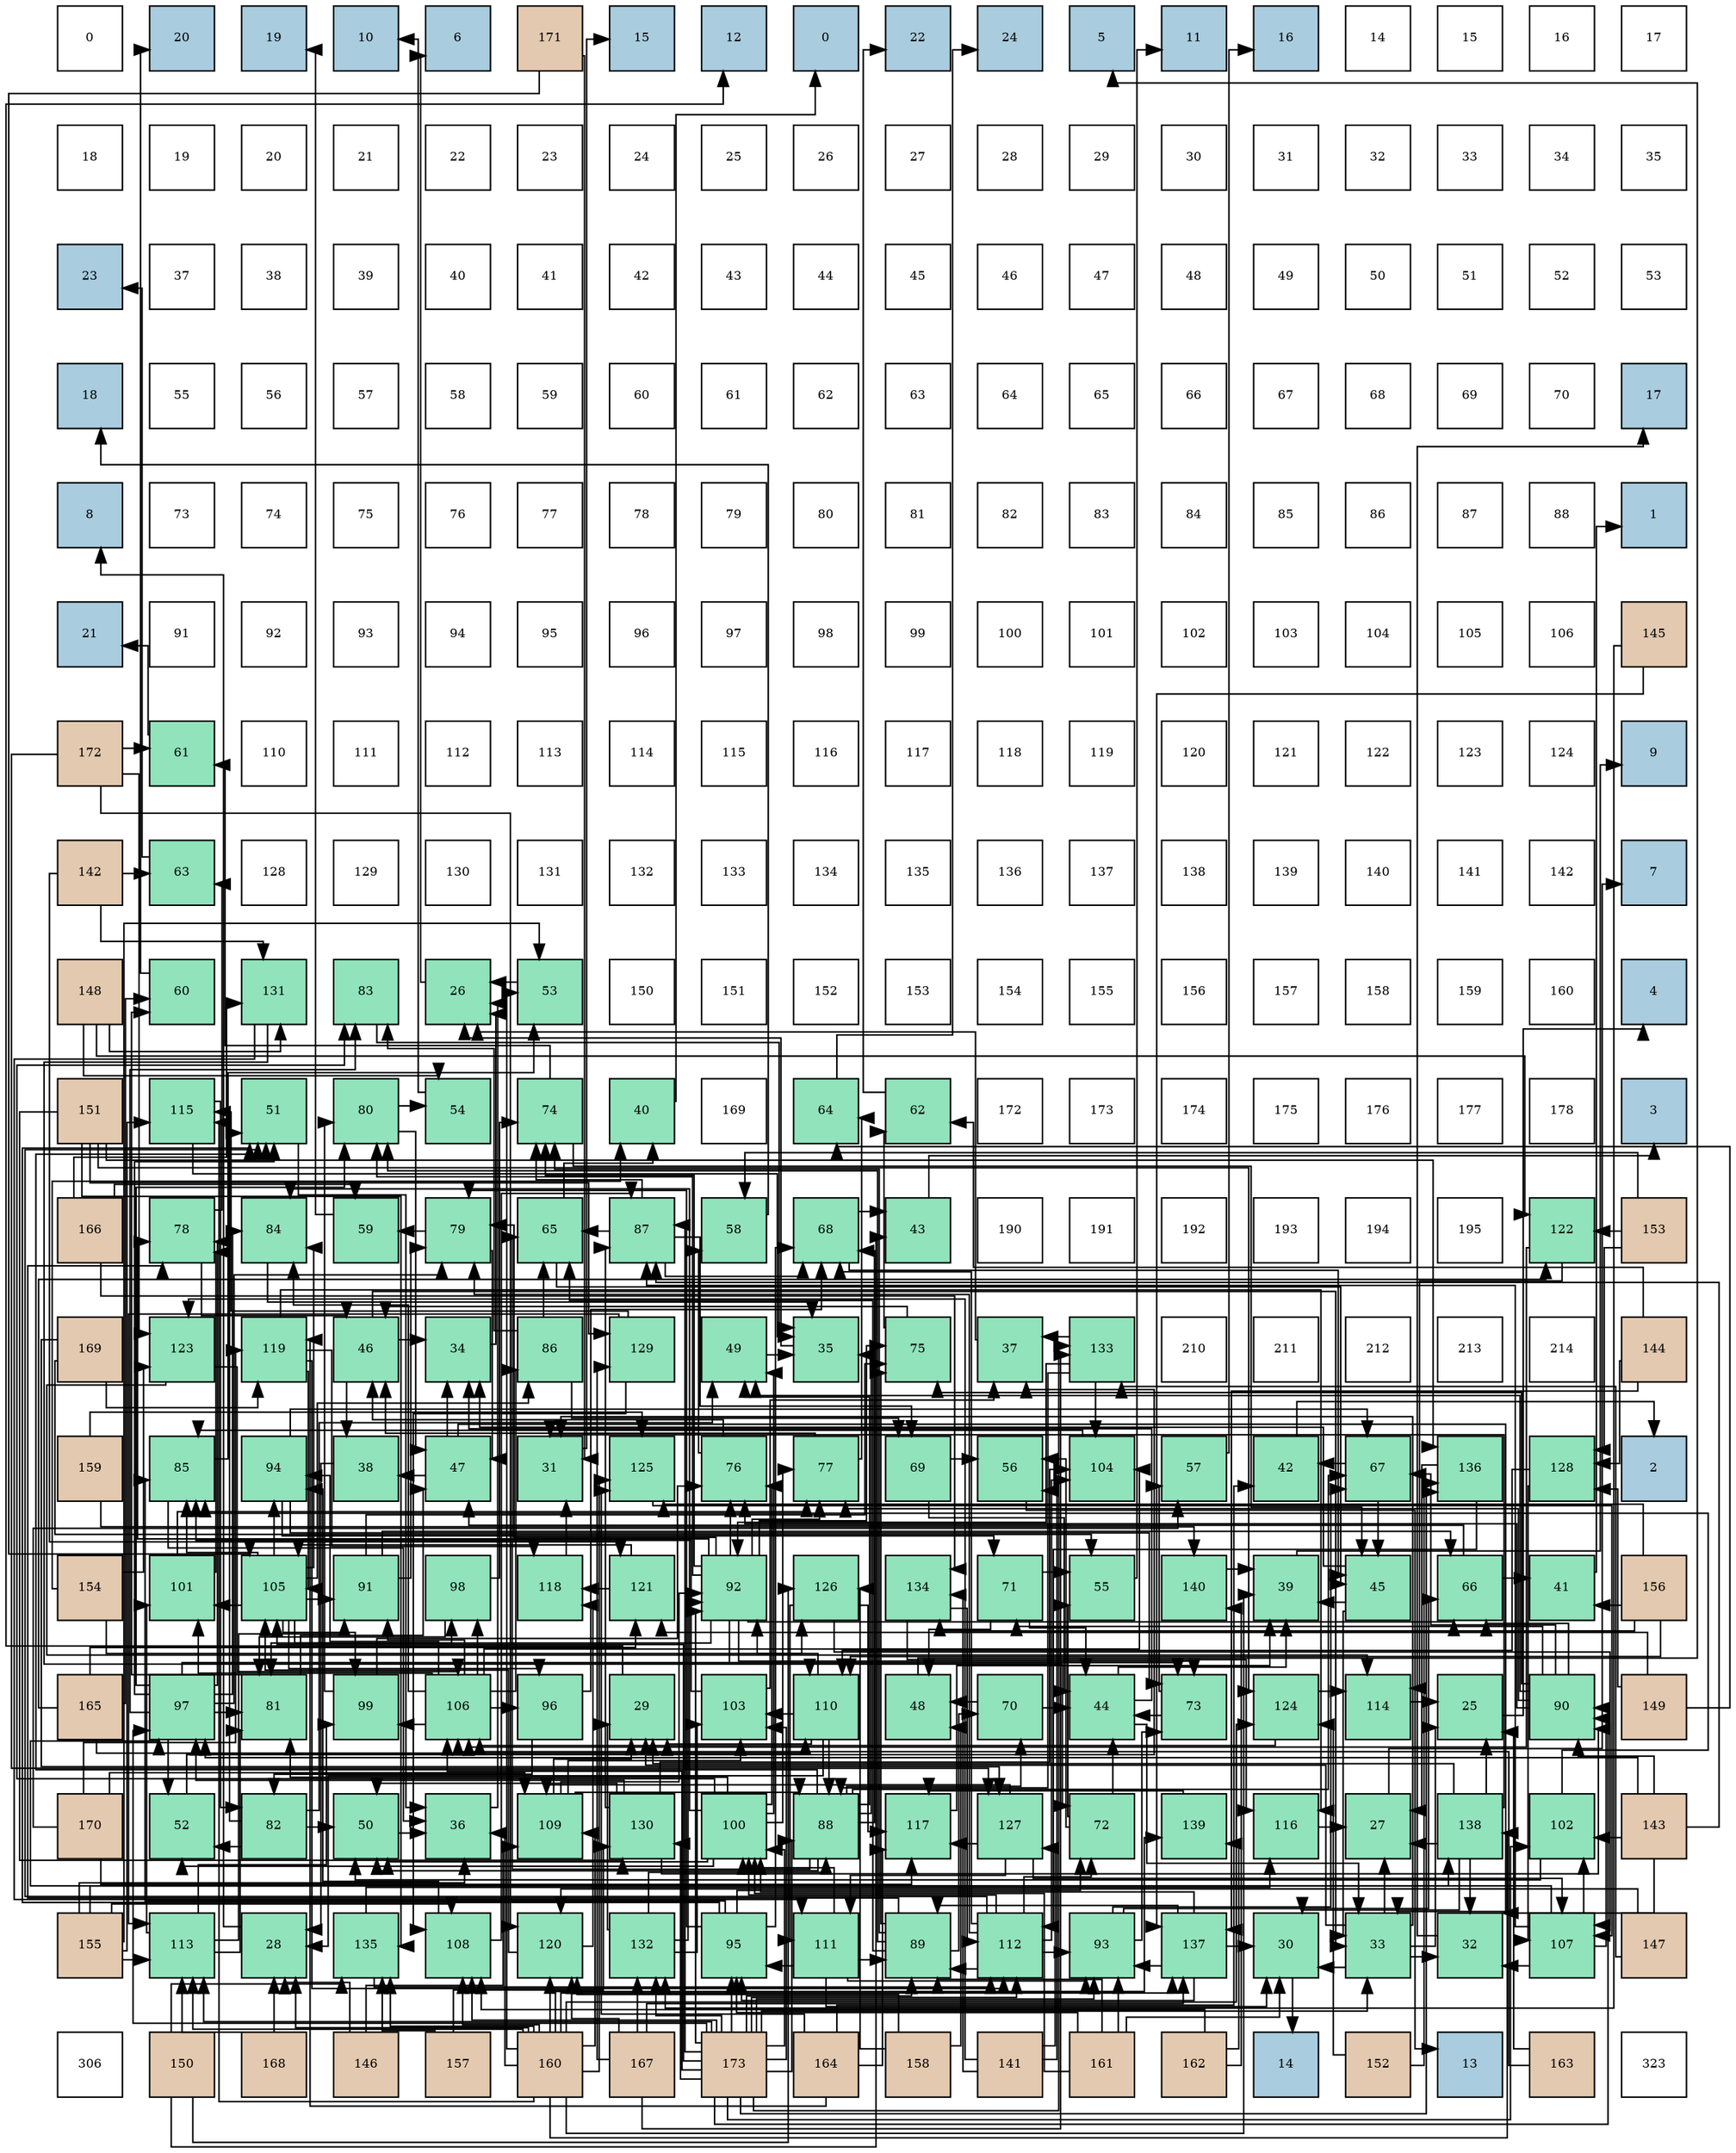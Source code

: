 digraph layout{
 rankdir=TB;
 splines=ortho;
 node [style=filled shape=square fixedsize=true width=0.6];
0[label="0", fontsize=8, fillcolor="#ffffff"];
1[label="20", fontsize=8, fillcolor="#a9ccde"];
2[label="19", fontsize=8, fillcolor="#a9ccde"];
3[label="10", fontsize=8, fillcolor="#a9ccde"];
4[label="6", fontsize=8, fillcolor="#a9ccde"];
5[label="171", fontsize=8, fillcolor="#e3c9af"];
6[label="15", fontsize=8, fillcolor="#a9ccde"];
7[label="12", fontsize=8, fillcolor="#a9ccde"];
8[label="0", fontsize=8, fillcolor="#a9ccde"];
9[label="22", fontsize=8, fillcolor="#a9ccde"];
10[label="24", fontsize=8, fillcolor="#a9ccde"];
11[label="5", fontsize=8, fillcolor="#a9ccde"];
12[label="11", fontsize=8, fillcolor="#a9ccde"];
13[label="16", fontsize=8, fillcolor="#a9ccde"];
14[label="14", fontsize=8, fillcolor="#ffffff"];
15[label="15", fontsize=8, fillcolor="#ffffff"];
16[label="16", fontsize=8, fillcolor="#ffffff"];
17[label="17", fontsize=8, fillcolor="#ffffff"];
18[label="18", fontsize=8, fillcolor="#ffffff"];
19[label="19", fontsize=8, fillcolor="#ffffff"];
20[label="20", fontsize=8, fillcolor="#ffffff"];
21[label="21", fontsize=8, fillcolor="#ffffff"];
22[label="22", fontsize=8, fillcolor="#ffffff"];
23[label="23", fontsize=8, fillcolor="#ffffff"];
24[label="24", fontsize=8, fillcolor="#ffffff"];
25[label="25", fontsize=8, fillcolor="#ffffff"];
26[label="26", fontsize=8, fillcolor="#ffffff"];
27[label="27", fontsize=8, fillcolor="#ffffff"];
28[label="28", fontsize=8, fillcolor="#ffffff"];
29[label="29", fontsize=8, fillcolor="#ffffff"];
30[label="30", fontsize=8, fillcolor="#ffffff"];
31[label="31", fontsize=8, fillcolor="#ffffff"];
32[label="32", fontsize=8, fillcolor="#ffffff"];
33[label="33", fontsize=8, fillcolor="#ffffff"];
34[label="34", fontsize=8, fillcolor="#ffffff"];
35[label="35", fontsize=8, fillcolor="#ffffff"];
36[label="23", fontsize=8, fillcolor="#a9ccde"];
37[label="37", fontsize=8, fillcolor="#ffffff"];
38[label="38", fontsize=8, fillcolor="#ffffff"];
39[label="39", fontsize=8, fillcolor="#ffffff"];
40[label="40", fontsize=8, fillcolor="#ffffff"];
41[label="41", fontsize=8, fillcolor="#ffffff"];
42[label="42", fontsize=8, fillcolor="#ffffff"];
43[label="43", fontsize=8, fillcolor="#ffffff"];
44[label="44", fontsize=8, fillcolor="#ffffff"];
45[label="45", fontsize=8, fillcolor="#ffffff"];
46[label="46", fontsize=8, fillcolor="#ffffff"];
47[label="47", fontsize=8, fillcolor="#ffffff"];
48[label="48", fontsize=8, fillcolor="#ffffff"];
49[label="49", fontsize=8, fillcolor="#ffffff"];
50[label="50", fontsize=8, fillcolor="#ffffff"];
51[label="51", fontsize=8, fillcolor="#ffffff"];
52[label="52", fontsize=8, fillcolor="#ffffff"];
53[label="53", fontsize=8, fillcolor="#ffffff"];
54[label="18", fontsize=8, fillcolor="#a9ccde"];
55[label="55", fontsize=8, fillcolor="#ffffff"];
56[label="56", fontsize=8, fillcolor="#ffffff"];
57[label="57", fontsize=8, fillcolor="#ffffff"];
58[label="58", fontsize=8, fillcolor="#ffffff"];
59[label="59", fontsize=8, fillcolor="#ffffff"];
60[label="60", fontsize=8, fillcolor="#ffffff"];
61[label="61", fontsize=8, fillcolor="#ffffff"];
62[label="62", fontsize=8, fillcolor="#ffffff"];
63[label="63", fontsize=8, fillcolor="#ffffff"];
64[label="64", fontsize=8, fillcolor="#ffffff"];
65[label="65", fontsize=8, fillcolor="#ffffff"];
66[label="66", fontsize=8, fillcolor="#ffffff"];
67[label="67", fontsize=8, fillcolor="#ffffff"];
68[label="68", fontsize=8, fillcolor="#ffffff"];
69[label="69", fontsize=8, fillcolor="#ffffff"];
70[label="70", fontsize=8, fillcolor="#ffffff"];
71[label="17", fontsize=8, fillcolor="#a9ccde"];
72[label="8", fontsize=8, fillcolor="#a9ccde"];
73[label="73", fontsize=8, fillcolor="#ffffff"];
74[label="74", fontsize=8, fillcolor="#ffffff"];
75[label="75", fontsize=8, fillcolor="#ffffff"];
76[label="76", fontsize=8, fillcolor="#ffffff"];
77[label="77", fontsize=8, fillcolor="#ffffff"];
78[label="78", fontsize=8, fillcolor="#ffffff"];
79[label="79", fontsize=8, fillcolor="#ffffff"];
80[label="80", fontsize=8, fillcolor="#ffffff"];
81[label="81", fontsize=8, fillcolor="#ffffff"];
82[label="82", fontsize=8, fillcolor="#ffffff"];
83[label="83", fontsize=8, fillcolor="#ffffff"];
84[label="84", fontsize=8, fillcolor="#ffffff"];
85[label="85", fontsize=8, fillcolor="#ffffff"];
86[label="86", fontsize=8, fillcolor="#ffffff"];
87[label="87", fontsize=8, fillcolor="#ffffff"];
88[label="88", fontsize=8, fillcolor="#ffffff"];
89[label="1", fontsize=8, fillcolor="#a9ccde"];
90[label="21", fontsize=8, fillcolor="#a9ccde"];
91[label="91", fontsize=8, fillcolor="#ffffff"];
92[label="92", fontsize=8, fillcolor="#ffffff"];
93[label="93", fontsize=8, fillcolor="#ffffff"];
94[label="94", fontsize=8, fillcolor="#ffffff"];
95[label="95", fontsize=8, fillcolor="#ffffff"];
96[label="96", fontsize=8, fillcolor="#ffffff"];
97[label="97", fontsize=8, fillcolor="#ffffff"];
98[label="98", fontsize=8, fillcolor="#ffffff"];
99[label="99", fontsize=8, fillcolor="#ffffff"];
100[label="100", fontsize=8, fillcolor="#ffffff"];
101[label="101", fontsize=8, fillcolor="#ffffff"];
102[label="102", fontsize=8, fillcolor="#ffffff"];
103[label="103", fontsize=8, fillcolor="#ffffff"];
104[label="104", fontsize=8, fillcolor="#ffffff"];
105[label="105", fontsize=8, fillcolor="#ffffff"];
106[label="106", fontsize=8, fillcolor="#ffffff"];
107[label="145", fontsize=8, fillcolor="#e3c9af"];
108[label="172", fontsize=8, fillcolor="#e3c9af"];
109[label="61", fontsize=8, fillcolor="#91e3bb"];
110[label="110", fontsize=8, fillcolor="#ffffff"];
111[label="111", fontsize=8, fillcolor="#ffffff"];
112[label="112", fontsize=8, fillcolor="#ffffff"];
113[label="113", fontsize=8, fillcolor="#ffffff"];
114[label="114", fontsize=8, fillcolor="#ffffff"];
115[label="115", fontsize=8, fillcolor="#ffffff"];
116[label="116", fontsize=8, fillcolor="#ffffff"];
117[label="117", fontsize=8, fillcolor="#ffffff"];
118[label="118", fontsize=8, fillcolor="#ffffff"];
119[label="119", fontsize=8, fillcolor="#ffffff"];
120[label="120", fontsize=8, fillcolor="#ffffff"];
121[label="121", fontsize=8, fillcolor="#ffffff"];
122[label="122", fontsize=8, fillcolor="#ffffff"];
123[label="123", fontsize=8, fillcolor="#ffffff"];
124[label="124", fontsize=8, fillcolor="#ffffff"];
125[label="9", fontsize=8, fillcolor="#a9ccde"];
126[label="142", fontsize=8, fillcolor="#e3c9af"];
127[label="63", fontsize=8, fillcolor="#91e3bb"];
128[label="128", fontsize=8, fillcolor="#ffffff"];
129[label="129", fontsize=8, fillcolor="#ffffff"];
130[label="130", fontsize=8, fillcolor="#ffffff"];
131[label="131", fontsize=8, fillcolor="#ffffff"];
132[label="132", fontsize=8, fillcolor="#ffffff"];
133[label="133", fontsize=8, fillcolor="#ffffff"];
134[label="134", fontsize=8, fillcolor="#ffffff"];
135[label="135", fontsize=8, fillcolor="#ffffff"];
136[label="136", fontsize=8, fillcolor="#ffffff"];
137[label="137", fontsize=8, fillcolor="#ffffff"];
138[label="138", fontsize=8, fillcolor="#ffffff"];
139[label="139", fontsize=8, fillcolor="#ffffff"];
140[label="140", fontsize=8, fillcolor="#ffffff"];
141[label="141", fontsize=8, fillcolor="#ffffff"];
142[label="142", fontsize=8, fillcolor="#ffffff"];
143[label="7", fontsize=8, fillcolor="#a9ccde"];
144[label="148", fontsize=8, fillcolor="#e3c9af"];
145[label="60", fontsize=8, fillcolor="#91e3bb"];
146[label="131", fontsize=8, fillcolor="#91e3bb"];
147[label="83", fontsize=8, fillcolor="#91e3bb"];
148[label="26", fontsize=8, fillcolor="#91e3bb"];
149[label="53", fontsize=8, fillcolor="#91e3bb"];
150[label="150", fontsize=8, fillcolor="#ffffff"];
151[label="151", fontsize=8, fillcolor="#ffffff"];
152[label="152", fontsize=8, fillcolor="#ffffff"];
153[label="153", fontsize=8, fillcolor="#ffffff"];
154[label="154", fontsize=8, fillcolor="#ffffff"];
155[label="155", fontsize=8, fillcolor="#ffffff"];
156[label="156", fontsize=8, fillcolor="#ffffff"];
157[label="157", fontsize=8, fillcolor="#ffffff"];
158[label="158", fontsize=8, fillcolor="#ffffff"];
159[label="159", fontsize=8, fillcolor="#ffffff"];
160[label="160", fontsize=8, fillcolor="#ffffff"];
161[label="4", fontsize=8, fillcolor="#a9ccde"];
162[label="151", fontsize=8, fillcolor="#e3c9af"];
163[label="115", fontsize=8, fillcolor="#91e3bb"];
164[label="51", fontsize=8, fillcolor="#91e3bb"];
165[label="80", fontsize=8, fillcolor="#91e3bb"];
166[label="54", fontsize=8, fillcolor="#91e3bb"];
167[label="74", fontsize=8, fillcolor="#91e3bb"];
168[label="40", fontsize=8, fillcolor="#91e3bb"];
169[label="169", fontsize=8, fillcolor="#ffffff"];
170[label="64", fontsize=8, fillcolor="#91e3bb"];
171[label="62", fontsize=8, fillcolor="#91e3bb"];
172[label="172", fontsize=8, fillcolor="#ffffff"];
173[label="173", fontsize=8, fillcolor="#ffffff"];
174[label="174", fontsize=8, fillcolor="#ffffff"];
175[label="175", fontsize=8, fillcolor="#ffffff"];
176[label="176", fontsize=8, fillcolor="#ffffff"];
177[label="177", fontsize=8, fillcolor="#ffffff"];
178[label="178", fontsize=8, fillcolor="#ffffff"];
179[label="3", fontsize=8, fillcolor="#a9ccde"];
180[label="166", fontsize=8, fillcolor="#e3c9af"];
181[label="78", fontsize=8, fillcolor="#91e3bb"];
182[label="84", fontsize=8, fillcolor="#91e3bb"];
183[label="59", fontsize=8, fillcolor="#91e3bb"];
184[label="79", fontsize=8, fillcolor="#91e3bb"];
185[label="65", fontsize=8, fillcolor="#91e3bb"];
186[label="87", fontsize=8, fillcolor="#91e3bb"];
187[label="58", fontsize=8, fillcolor="#91e3bb"];
188[label="68", fontsize=8, fillcolor="#91e3bb"];
189[label="43", fontsize=8, fillcolor="#91e3bb"];
190[label="190", fontsize=8, fillcolor="#ffffff"];
191[label="191", fontsize=8, fillcolor="#ffffff"];
192[label="192", fontsize=8, fillcolor="#ffffff"];
193[label="193", fontsize=8, fillcolor="#ffffff"];
194[label="194", fontsize=8, fillcolor="#ffffff"];
195[label="195", fontsize=8, fillcolor="#ffffff"];
196[label="122", fontsize=8, fillcolor="#91e3bb"];
197[label="153", fontsize=8, fillcolor="#e3c9af"];
198[label="169", fontsize=8, fillcolor="#e3c9af"];
199[label="123", fontsize=8, fillcolor="#91e3bb"];
200[label="119", fontsize=8, fillcolor="#91e3bb"];
201[label="46", fontsize=8, fillcolor="#91e3bb"];
202[label="34", fontsize=8, fillcolor="#91e3bb"];
203[label="86", fontsize=8, fillcolor="#91e3bb"];
204[label="129", fontsize=8, fillcolor="#91e3bb"];
205[label="49", fontsize=8, fillcolor="#91e3bb"];
206[label="35", fontsize=8, fillcolor="#91e3bb"];
207[label="75", fontsize=8, fillcolor="#91e3bb"];
208[label="37", fontsize=8, fillcolor="#91e3bb"];
209[label="133", fontsize=8, fillcolor="#91e3bb"];
210[label="210", fontsize=8, fillcolor="#ffffff"];
211[label="211", fontsize=8, fillcolor="#ffffff"];
212[label="212", fontsize=8, fillcolor="#ffffff"];
213[label="213", fontsize=8, fillcolor="#ffffff"];
214[label="214", fontsize=8, fillcolor="#ffffff"];
215[label="144", fontsize=8, fillcolor="#e3c9af"];
216[label="159", fontsize=8, fillcolor="#e3c9af"];
217[label="85", fontsize=8, fillcolor="#91e3bb"];
218[label="94", fontsize=8, fillcolor="#91e3bb"];
219[label="38", fontsize=8, fillcolor="#91e3bb"];
220[label="47", fontsize=8, fillcolor="#91e3bb"];
221[label="31", fontsize=8, fillcolor="#91e3bb"];
222[label="125", fontsize=8, fillcolor="#91e3bb"];
223[label="76", fontsize=8, fillcolor="#91e3bb"];
224[label="77", fontsize=8, fillcolor="#91e3bb"];
225[label="69", fontsize=8, fillcolor="#91e3bb"];
226[label="56", fontsize=8, fillcolor="#91e3bb"];
227[label="104", fontsize=8, fillcolor="#91e3bb"];
228[label="57", fontsize=8, fillcolor="#91e3bb"];
229[label="42", fontsize=8, fillcolor="#91e3bb"];
230[label="67", fontsize=8, fillcolor="#91e3bb"];
231[label="136", fontsize=8, fillcolor="#91e3bb"];
232[label="128", fontsize=8, fillcolor="#91e3bb"];
233[label="2", fontsize=8, fillcolor="#a9ccde"];
234[label="154", fontsize=8, fillcolor="#e3c9af"];
235[label="101", fontsize=8, fillcolor="#91e3bb"];
236[label="105", fontsize=8, fillcolor="#91e3bb"];
237[label="91", fontsize=8, fillcolor="#91e3bb"];
238[label="98", fontsize=8, fillcolor="#91e3bb"];
239[label="118", fontsize=8, fillcolor="#91e3bb"];
240[label="121", fontsize=8, fillcolor="#91e3bb"];
241[label="92", fontsize=8, fillcolor="#91e3bb"];
242[label="126", fontsize=8, fillcolor="#91e3bb"];
243[label="134", fontsize=8, fillcolor="#91e3bb"];
244[label="71", fontsize=8, fillcolor="#91e3bb"];
245[label="55", fontsize=8, fillcolor="#91e3bb"];
246[label="140", fontsize=8, fillcolor="#91e3bb"];
247[label="39", fontsize=8, fillcolor="#91e3bb"];
248[label="45", fontsize=8, fillcolor="#91e3bb"];
249[label="66", fontsize=8, fillcolor="#91e3bb"];
250[label="41", fontsize=8, fillcolor="#91e3bb"];
251[label="156", fontsize=8, fillcolor="#e3c9af"];
252[label="165", fontsize=8, fillcolor="#e3c9af"];
253[label="97", fontsize=8, fillcolor="#91e3bb"];
254[label="81", fontsize=8, fillcolor="#91e3bb"];
255[label="99", fontsize=8, fillcolor="#91e3bb"];
256[label="106", fontsize=8, fillcolor="#91e3bb"];
257[label="96", fontsize=8, fillcolor="#91e3bb"];
258[label="29", fontsize=8, fillcolor="#91e3bb"];
259[label="103", fontsize=8, fillcolor="#91e3bb"];
260[label="110", fontsize=8, fillcolor="#91e3bb"];
261[label="48", fontsize=8, fillcolor="#91e3bb"];
262[label="70", fontsize=8, fillcolor="#91e3bb"];
263[label="44", fontsize=8, fillcolor="#91e3bb"];
264[label="73", fontsize=8, fillcolor="#91e3bb"];
265[label="124", fontsize=8, fillcolor="#91e3bb"];
266[label="114", fontsize=8, fillcolor="#91e3bb"];
267[label="25", fontsize=8, fillcolor="#91e3bb"];
268[label="90", fontsize=8, fillcolor="#91e3bb"];
269[label="149", fontsize=8, fillcolor="#e3c9af"];
270[label="170", fontsize=8, fillcolor="#e3c9af"];
271[label="52", fontsize=8, fillcolor="#91e3bb"];
272[label="82", fontsize=8, fillcolor="#91e3bb"];
273[label="50", fontsize=8, fillcolor="#91e3bb"];
274[label="36", fontsize=8, fillcolor="#91e3bb"];
275[label="109", fontsize=8, fillcolor="#91e3bb"];
276[label="130", fontsize=8, fillcolor="#91e3bb"];
277[label="100", fontsize=8, fillcolor="#91e3bb"];
278[label="88", fontsize=8, fillcolor="#91e3bb"];
279[label="117", fontsize=8, fillcolor="#91e3bb"];
280[label="127", fontsize=8, fillcolor="#91e3bb"];
281[label="72", fontsize=8, fillcolor="#91e3bb"];
282[label="139", fontsize=8, fillcolor="#91e3bb"];
283[label="116", fontsize=8, fillcolor="#91e3bb"];
284[label="27", fontsize=8, fillcolor="#91e3bb"];
285[label="138", fontsize=8, fillcolor="#91e3bb"];
286[label="102", fontsize=8, fillcolor="#91e3bb"];
287[label="143", fontsize=8, fillcolor="#e3c9af"];
288[label="155", fontsize=8, fillcolor="#e3c9af"];
289[label="113", fontsize=8, fillcolor="#91e3bb"];
290[label="28", fontsize=8, fillcolor="#91e3bb"];
291[label="135", fontsize=8, fillcolor="#91e3bb"];
292[label="108", fontsize=8, fillcolor="#91e3bb"];
293[label="120", fontsize=8, fillcolor="#91e3bb"];
294[label="132", fontsize=8, fillcolor="#91e3bb"];
295[label="95", fontsize=8, fillcolor="#91e3bb"];
296[label="111", fontsize=8, fillcolor="#91e3bb"];
297[label="89", fontsize=8, fillcolor="#91e3bb"];
298[label="112", fontsize=8, fillcolor="#91e3bb"];
299[label="93", fontsize=8, fillcolor="#91e3bb"];
300[label="137", fontsize=8, fillcolor="#91e3bb"];
301[label="30", fontsize=8, fillcolor="#91e3bb"];
302[label="33", fontsize=8, fillcolor="#91e3bb"];
303[label="32", fontsize=8, fillcolor="#91e3bb"];
304[label="107", fontsize=8, fillcolor="#91e3bb"];
305[label="147", fontsize=8, fillcolor="#e3c9af"];
306[label="306", fontsize=8, fillcolor="#ffffff"];
307[label="150", fontsize=8, fillcolor="#e3c9af"];
308[label="168", fontsize=8, fillcolor="#e3c9af"];
309[label="146", fontsize=8, fillcolor="#e3c9af"];
310[label="157", fontsize=8, fillcolor="#e3c9af"];
311[label="160", fontsize=8, fillcolor="#e3c9af"];
312[label="167", fontsize=8, fillcolor="#e3c9af"];
313[label="173", fontsize=8, fillcolor="#e3c9af"];
314[label="164", fontsize=8, fillcolor="#e3c9af"];
315[label="158", fontsize=8, fillcolor="#e3c9af"];
316[label="141", fontsize=8, fillcolor="#e3c9af"];
317[label="161", fontsize=8, fillcolor="#e3c9af"];
318[label="162", fontsize=8, fillcolor="#e3c9af"];
319[label="14", fontsize=8, fillcolor="#a9ccde"];
320[label="152", fontsize=8, fillcolor="#e3c9af"];
321[label="13", fontsize=8, fillcolor="#a9ccde"];
322[label="163", fontsize=8, fillcolor="#e3c9af"];
323[label="323", fontsize=8, fillcolor="#ffffff"];
edge [constraint=false, style=vis];267 -> 161;
148 -> 4;
284 -> 143;
290 -> 72;
258 -> 7;
301 -> 319;
221 -> 6;
303 -> 71;
302 -> 267;
302 -> 284;
302 -> 258;
302 -> 301;
302 -> 221;
302 -> 303;
202 -> 148;
206 -> 148;
274 -> 148;
208 -> 148;
219 -> 290;
247 -> 125;
168 -> 8;
250 -> 89;
229 -> 233;
189 -> 179;
263 -> 302;
263 -> 202;
263 -> 247;
248 -> 302;
248 -> 202;
248 -> 247;
201 -> 302;
201 -> 202;
201 -> 219;
220 -> 302;
220 -> 202;
220 -> 219;
261 -> 11;
205 -> 206;
273 -> 274;
164 -> 274;
271 -> 208;
149 -> 148;
166 -> 3;
245 -> 12;
226 -> 321;
228 -> 13;
187 -> 54;
183 -> 2;
145 -> 1;
109 -> 90;
171 -> 9;
127 -> 36;
170 -> 10;
185 -> 168;
185 -> 248;
249 -> 250;
249 -> 220;
230 -> 229;
230 -> 248;
188 -> 189;
188 -> 248;
225 -> 263;
225 -> 226;
262 -> 263;
262 -> 261;
244 -> 263;
244 -> 261;
244 -> 245;
281 -> 263;
281 -> 245;
281 -> 226;
264 -> 263;
264 -> 228;
167 -> 248;
167 -> 109;
207 -> 201;
207 -> 171;
223 -> 201;
223 -> 187;
224 -> 201;
224 -> 170;
181 -> 201;
181 -> 127;
184 -> 220;
184 -> 183;
165 -> 220;
165 -> 166;
254 -> 220;
254 -> 145;
272 -> 205;
272 -> 273;
272 -> 164;
272 -> 271;
147 -> 206;
182 -> 206;
217 -> 274;
217 -> 149;
203 -> 185;
203 -> 225;
203 -> 147;
186 -> 185;
186 -> 188;
186 -> 225;
186 -> 167;
278 -> 206;
278 -> 205;
278 -> 273;
278 -> 164;
278 -> 185;
278 -> 230;
278 -> 188;
278 -> 262;
297 -> 185;
297 -> 262;
297 -> 167;
297 -> 207;
297 -> 181;
297 -> 165;
268 -> 205;
268 -> 249;
268 -> 230;
268 -> 244;
268 -> 207;
268 -> 223;
268 -> 224;
237 -> 249;
237 -> 207;
237 -> 184;
241 -> 249;
241 -> 281;
241 -> 264;
241 -> 167;
241 -> 207;
241 -> 223;
241 -> 224;
241 -> 181;
241 -> 184;
241 -> 165;
241 -> 254;
299 -> 249;
299 -> 230;
299 -> 264;
218 -> 230;
218 -> 244;
218 -> 264;
295 -> 164;
295 -> 188;
295 -> 281;
295 -> 184;
295 -> 217;
257 -> 188;
257 -> 272;
253 -> 164;
253 -> 271;
253 -> 264;
253 -> 181;
253 -> 184;
253 -> 165;
253 -> 254;
253 -> 147;
253 -> 182;
238 -> 167;
238 -> 254;
255 -> 223;
255 -> 165;
277 -> 205;
277 -> 273;
277 -> 271;
277 -> 223;
277 -> 224;
277 -> 254;
277 -> 147;
277 -> 182;
235 -> 224;
235 -> 181;
286 -> 273;
286 -> 217;
259 -> 208;
259 -> 217;
227 -> 217;
236 -> 182;
236 -> 217;
236 -> 203;
236 -> 237;
236 -> 218;
236 -> 257;
236 -> 238;
236 -> 255;
236 -> 235;
256 -> 182;
256 -> 203;
256 -> 237;
256 -> 218;
256 -> 257;
256 -> 238;
256 -> 255;
256 -> 235;
256 -> 227;
304 -> 303;
304 -> 186;
304 -> 268;
304 -> 253;
304 -> 286;
292 -> 186;
292 -> 218;
275 -> 258;
275 -> 278;
275 -> 241;
275 -> 259;
260 -> 290;
260 -> 258;
260 -> 278;
260 -> 241;
260 -> 259;
296 -> 301;
296 -> 297;
296 -> 299;
296 -> 295;
296 -> 277;
298 -> 164;
298 -> 188;
298 -> 281;
298 -> 184;
298 -> 297;
298 -> 299;
298 -> 277;
298 -> 227;
289 -> 254;
289 -> 237;
289 -> 255;
289 -> 235;
266 -> 267;
163 -> 206;
163 -> 272;
283 -> 284;
279 -> 247;
239 -> 221;
200 -> 236;
200 -> 298;
200 -> 283;
200 -> 239;
293 -> 236;
293 -> 239;
240 -> 236;
240 -> 239;
196 -> 256;
196 -> 266;
199 -> 256;
199 -> 266;
265 -> 256;
265 -> 266;
222 -> 304;
242 -> 304;
242 -> 296;
242 -> 279;
280 -> 304;
280 -> 275;
280 -> 296;
280 -> 279;
232 -> 304;
232 -> 260;
204 -> 292;
204 -> 289;
204 -> 163;
276 -> 273;
276 -> 186;
276 -> 268;
276 -> 253;
276 -> 227;
146 -> 260;
146 -> 296;
294 -> 258;
294 -> 278;
294 -> 241;
294 -> 259;
209 -> 208;
209 -> 278;
209 -> 241;
209 -> 227;
243 -> 298;
243 -> 283;
291 -> 298;
291 -> 283;
231 -> 284;
231 -> 298;
300 -> 301;
300 -> 297;
300 -> 299;
300 -> 295;
300 -> 277;
285 -> 267;
285 -> 284;
285 -> 258;
285 -> 301;
285 -> 221;
285 -> 303;
282 -> 279;
246 -> 247;
316 -> 226;
316 -> 199;
316 -> 280;
316 -> 243;
126 -> 127;
126 -> 240;
126 -> 146;
287 -> 303;
287 -> 186;
287 -> 268;
287 -> 253;
287 -> 286;
215 -> 171;
215 -> 232;
215 -> 300;
107 -> 294;
107 -> 300;
309 -> 290;
309 -> 275;
305 -> 293;
305 -> 209;
144 -> 166;
144 -> 196;
144 -> 146;
269 -> 170;
269 -> 240;
269 -> 232;
307 -> 189;
307 -> 242;
307 -> 291;
162 -> 265;
162 -> 204;
162 -> 276;
162 -> 291;
162 -> 231;
320 -> 265;
320 -> 231;
197 -> 187;
197 -> 196;
197 -> 232;
234 -> 168;
234 -> 199;
234 -> 242;
288 -> 274;
288 -> 149;
288 -> 292;
288 -> 289;
288 -> 163;
288 -> 285;
251 -> 250;
251 -> 260;
251 -> 222;
251 -> 243;
310 -> 276;
310 -> 291;
315 -> 261;
315 -> 293;
315 -> 242;
216 -> 222;
216 -> 246;
311 -> 290;
311 -> 274;
311 -> 247;
311 -> 149;
311 -> 292;
311 -> 275;
311 -> 289;
311 -> 163;
311 -> 293;
311 -> 265;
311 -> 222;
311 -> 291;
311 -> 300;
311 -> 285;
311 -> 282;
317 -> 301;
317 -> 297;
317 -> 299;
317 -> 295;
317 -> 277;
318 -> 292;
318 -> 282;
318 -> 246;
322 -> 267;
322 -> 256;
314 -> 229;
314 -> 279;
314 -> 200;
314 -> 222;
252 -> 145;
252 -> 260;
252 -> 240;
252 -> 196;
180 -> 183;
180 -> 146;
180 -> 243;
312 -> 293;
312 -> 204;
312 -> 294;
312 -> 209;
312 -> 300;
308 -> 290;
308 -> 289;
198 -> 245;
198 -> 200;
198 -> 280;
270 -> 228;
270 -> 275;
270 -> 279;
270 -> 200;
5 -> 221;
5 -> 236;
108 -> 109;
108 -> 293;
108 -> 199;
108 -> 280;
313 -> 302;
313 -> 186;
313 -> 278;
313 -> 297;
313 -> 268;
313 -> 241;
313 -> 299;
313 -> 295;
313 -> 253;
313 -> 277;
313 -> 286;
313 -> 259;
313 -> 236;
313 -> 256;
313 -> 292;
313 -> 298;
313 -> 289;
313 -> 276;
313 -> 294;
313 -> 209;
313 -> 231;
edge [constraint=true, style=invis];
0 -> 18 -> 36 -> 54 -> 72 -> 90 -> 108 -> 126 -> 144 -> 162 -> 180 -> 198 -> 216 -> 234 -> 252 -> 270 -> 288 -> 306;
1 -> 19 -> 37 -> 55 -> 73 -> 91 -> 109 -> 127 -> 145 -> 163 -> 181 -> 199 -> 217 -> 235 -> 253 -> 271 -> 289 -> 307;
2 -> 20 -> 38 -> 56 -> 74 -> 92 -> 110 -> 128 -> 146 -> 164 -> 182 -> 200 -> 218 -> 236 -> 254 -> 272 -> 290 -> 308;
3 -> 21 -> 39 -> 57 -> 75 -> 93 -> 111 -> 129 -> 147 -> 165 -> 183 -> 201 -> 219 -> 237 -> 255 -> 273 -> 291 -> 309;
4 -> 22 -> 40 -> 58 -> 76 -> 94 -> 112 -> 130 -> 148 -> 166 -> 184 -> 202 -> 220 -> 238 -> 256 -> 274 -> 292 -> 310;
5 -> 23 -> 41 -> 59 -> 77 -> 95 -> 113 -> 131 -> 149 -> 167 -> 185 -> 203 -> 221 -> 239 -> 257 -> 275 -> 293 -> 311;
6 -> 24 -> 42 -> 60 -> 78 -> 96 -> 114 -> 132 -> 150 -> 168 -> 186 -> 204 -> 222 -> 240 -> 258 -> 276 -> 294 -> 312;
7 -> 25 -> 43 -> 61 -> 79 -> 97 -> 115 -> 133 -> 151 -> 169 -> 187 -> 205 -> 223 -> 241 -> 259 -> 277 -> 295 -> 313;
8 -> 26 -> 44 -> 62 -> 80 -> 98 -> 116 -> 134 -> 152 -> 170 -> 188 -> 206 -> 224 -> 242 -> 260 -> 278 -> 296 -> 314;
9 -> 27 -> 45 -> 63 -> 81 -> 99 -> 117 -> 135 -> 153 -> 171 -> 189 -> 207 -> 225 -> 243 -> 261 -> 279 -> 297 -> 315;
10 -> 28 -> 46 -> 64 -> 82 -> 100 -> 118 -> 136 -> 154 -> 172 -> 190 -> 208 -> 226 -> 244 -> 262 -> 280 -> 298 -> 316;
11 -> 29 -> 47 -> 65 -> 83 -> 101 -> 119 -> 137 -> 155 -> 173 -> 191 -> 209 -> 227 -> 245 -> 263 -> 281 -> 299 -> 317;
12 -> 30 -> 48 -> 66 -> 84 -> 102 -> 120 -> 138 -> 156 -> 174 -> 192 -> 210 -> 228 -> 246 -> 264 -> 282 -> 300 -> 318;
13 -> 31 -> 49 -> 67 -> 85 -> 103 -> 121 -> 139 -> 157 -> 175 -> 193 -> 211 -> 229 -> 247 -> 265 -> 283 -> 301 -> 319;
14 -> 32 -> 50 -> 68 -> 86 -> 104 -> 122 -> 140 -> 158 -> 176 -> 194 -> 212 -> 230 -> 248 -> 266 -> 284 -> 302 -> 320;
15 -> 33 -> 51 -> 69 -> 87 -> 105 -> 123 -> 141 -> 159 -> 177 -> 195 -> 213 -> 231 -> 249 -> 267 -> 285 -> 303 -> 321;
16 -> 34 -> 52 -> 70 -> 88 -> 106 -> 124 -> 142 -> 160 -> 178 -> 196 -> 214 -> 232 -> 250 -> 268 -> 286 -> 304 -> 322;
17 -> 35 -> 53 -> 71 -> 89 -> 107 -> 125 -> 143 -> 161 -> 179 -> 197 -> 215 -> 233 -> 251 -> 269 -> 287 -> 305 -> 323;
rank = same {0 -> 1 -> 2 -> 3 -> 4 -> 5 -> 6 -> 7 -> 8 -> 9 -> 10 -> 11 -> 12 -> 13 -> 14 -> 15 -> 16 -> 17};
rank = same {18 -> 19 -> 20 -> 21 -> 22 -> 23 -> 24 -> 25 -> 26 -> 27 -> 28 -> 29 -> 30 -> 31 -> 32 -> 33 -> 34 -> 35};
rank = same {36 -> 37 -> 38 -> 39 -> 40 -> 41 -> 42 -> 43 -> 44 -> 45 -> 46 -> 47 -> 48 -> 49 -> 50 -> 51 -> 52 -> 53};
rank = same {54 -> 55 -> 56 -> 57 -> 58 -> 59 -> 60 -> 61 -> 62 -> 63 -> 64 -> 65 -> 66 -> 67 -> 68 -> 69 -> 70 -> 71};
rank = same {72 -> 73 -> 74 -> 75 -> 76 -> 77 -> 78 -> 79 -> 80 -> 81 -> 82 -> 83 -> 84 -> 85 -> 86 -> 87 -> 88 -> 89};
rank = same {90 -> 91 -> 92 -> 93 -> 94 -> 95 -> 96 -> 97 -> 98 -> 99 -> 100 -> 101 -> 102 -> 103 -> 104 -> 105 -> 106 -> 107};
rank = same {108 -> 109 -> 110 -> 111 -> 112 -> 113 -> 114 -> 115 -> 116 -> 117 -> 118 -> 119 -> 120 -> 121 -> 122 -> 123 -> 124 -> 125};
rank = same {126 -> 127 -> 128 -> 129 -> 130 -> 131 -> 132 -> 133 -> 134 -> 135 -> 136 -> 137 -> 138 -> 139 -> 140 -> 141 -> 142 -> 143};
rank = same {144 -> 145 -> 146 -> 147 -> 148 -> 149 -> 150 -> 151 -> 152 -> 153 -> 154 -> 155 -> 156 -> 157 -> 158 -> 159 -> 160 -> 161};
rank = same {162 -> 163 -> 164 -> 165 -> 166 -> 167 -> 168 -> 169 -> 170 -> 171 -> 172 -> 173 -> 174 -> 175 -> 176 -> 177 -> 178 -> 179};
rank = same {180 -> 181 -> 182 -> 183 -> 184 -> 185 -> 186 -> 187 -> 188 -> 189 -> 190 -> 191 -> 192 -> 193 -> 194 -> 195 -> 196 -> 197};
rank = same {198 -> 199 -> 200 -> 201 -> 202 -> 203 -> 204 -> 205 -> 206 -> 207 -> 208 -> 209 -> 210 -> 211 -> 212 -> 213 -> 214 -> 215};
rank = same {216 -> 217 -> 218 -> 219 -> 220 -> 221 -> 222 -> 223 -> 224 -> 225 -> 226 -> 227 -> 228 -> 229 -> 230 -> 231 -> 232 -> 233};
rank = same {234 -> 235 -> 236 -> 237 -> 238 -> 239 -> 240 -> 241 -> 242 -> 243 -> 244 -> 245 -> 246 -> 247 -> 248 -> 249 -> 250 -> 251};
rank = same {252 -> 253 -> 254 -> 255 -> 256 -> 257 -> 258 -> 259 -> 260 -> 261 -> 262 -> 263 -> 264 -> 265 -> 266 -> 267 -> 268 -> 269};
rank = same {270 -> 271 -> 272 -> 273 -> 274 -> 275 -> 276 -> 277 -> 278 -> 279 -> 280 -> 281 -> 282 -> 283 -> 284 -> 285 -> 286 -> 287};
rank = same {288 -> 289 -> 290 -> 291 -> 292 -> 293 -> 294 -> 295 -> 296 -> 297 -> 298 -> 299 -> 300 -> 301 -> 302 -> 303 -> 304 -> 305};
rank = same {306 -> 307 -> 308 -> 309 -> 310 -> 311 -> 312 -> 313 -> 314 -> 315 -> 316 -> 317 -> 318 -> 319 -> 320 -> 321 -> 322 -> 323};
}